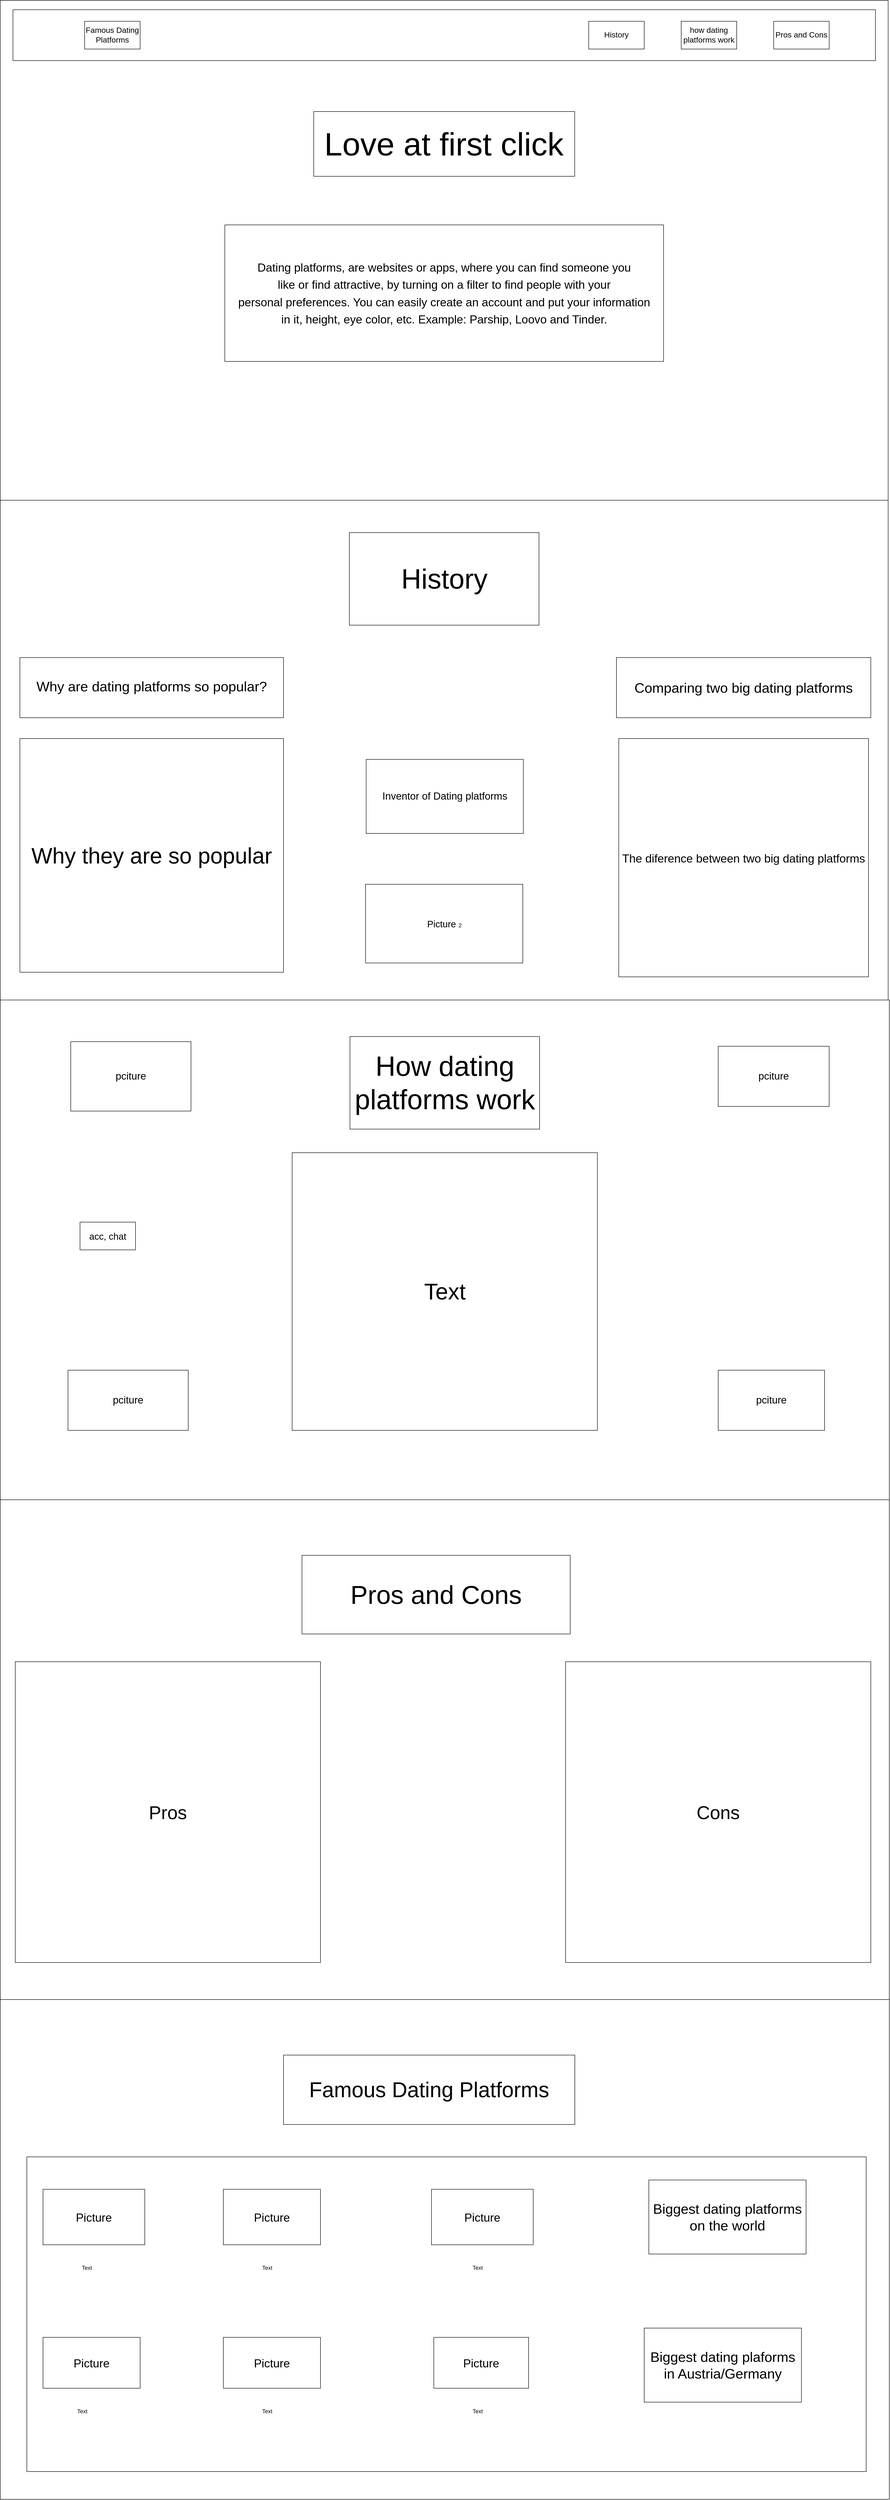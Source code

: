 <mxfile version="14.2.4" type="device"><diagram id="FolbPWWo92y3X-UasAD_" name="Page-1"><mxGraphModel dx="2844" dy="2757" grid="1" gridSize="10" guides="1" tooltips="1" connect="1" arrows="1" fold="1" page="1" pageScale="1" pageWidth="827" pageHeight="1169" math="0" shadow="0"><root><mxCell id="0"/><mxCell id="1" parent="0"/><mxCell id="np_mVwoDGEHjQ1ddz1Ub-10" value="" style="rounded=0;whiteSpace=wrap;html=1;" parent="1" vertex="1"><mxGeometry x="7.5" y="-1070" width="1920" height="1080" as="geometry"/></mxCell><mxCell id="np_mVwoDGEHjQ1ddz1Ub-13" value="&lt;font style=&quot;font-size: 70px&quot;&gt;Love at first click&lt;/font&gt;" style="rounded=0;whiteSpace=wrap;html=1;" parent="1" vertex="1"><mxGeometry x="685.32" y="-830" width="564.37" height="140" as="geometry"/></mxCell><mxCell id="np_mVwoDGEHjQ1ddz1Ub-15" value="" style="rounded=0;whiteSpace=wrap;html=1;" parent="1" vertex="1"><mxGeometry x="35" y="-1050" width="1865" height="110" as="geometry"/></mxCell><mxCell id="np_mVwoDGEHjQ1ddz1Ub-17" value="&lt;font style=&quot;font-size: 17px&quot;&gt;History&lt;/font&gt;" style="rounded=0;whiteSpace=wrap;html=1;" parent="1" vertex="1"><mxGeometry x="1280" y="-1025" width="120" height="60" as="geometry"/></mxCell><mxCell id="np_mVwoDGEHjQ1ddz1Ub-18" value="&lt;font style=&quot;font-size: 17px&quot;&gt;how dating platforms work&lt;/font&gt;" style="rounded=0;whiteSpace=wrap;html=1;" parent="1" vertex="1"><mxGeometry x="1480" y="-1025" width="120" height="60" as="geometry"/></mxCell><mxCell id="np_mVwoDGEHjQ1ddz1Ub-19" value="&lt;font style=&quot;font-size: 17px&quot;&gt;Pros and Cons&lt;/font&gt;" style="rounded=0;whiteSpace=wrap;html=1;" parent="1" vertex="1"><mxGeometry x="1680" y="-1025" width="120" height="60" as="geometry"/></mxCell><mxCell id="np_mVwoDGEHjQ1ddz1Ub-21" value="&lt;font style=&quot;font-size: 17px&quot;&gt;Famous Dating Platforms&lt;/font&gt;" style="rounded=0;whiteSpace=wrap;html=1;" parent="1" vertex="1"><mxGeometry x="190" y="-1025" width="120" height="60" as="geometry"/></mxCell><mxCell id="np_mVwoDGEHjQ1ddz1Ub-22" value="&lt;p class=&quot;MsoNormal&quot; style=&quot;line-height: 150% ; font-size: 25px&quot;&gt;&lt;span lang=&quot;EN-US&quot;&gt;Dating platforms, are websites or apps, where you can find someone you&lt;br&gt;like or find attractive, by turning on a filter to find people with your&lt;br&gt;personal preferences. You can easily create an account and put your information&lt;br&gt;in it, height, eye color, etc. Example: Parship, Loovo and Tinder.&lt;/span&gt;&lt;/p&gt;" style="rounded=0;whiteSpace=wrap;html=1;" parent="1" vertex="1"><mxGeometry x="493.13" y="-585" width="948.75" height="295" as="geometry"/></mxCell><mxCell id="np_mVwoDGEHjQ1ddz1Ub-24" value="" style="rounded=0;whiteSpace=wrap;html=1;" parent="1" vertex="1"><mxGeometry x="7.5" y="10" width="1920" height="1080" as="geometry"/></mxCell><mxCell id="np_mVwoDGEHjQ1ddz1Ub-27" value="&lt;font style=&quot;font-size: 60px&quot;&gt;History&lt;/font&gt;" style="rounded=0;whiteSpace=wrap;html=1;" parent="1" vertex="1"><mxGeometry x="762.5" y="80" width="410" height="200" as="geometry"/></mxCell><mxCell id="np_mVwoDGEHjQ1ddz1Ub-29" value="&lt;p class=&quot;MsoNormal&quot; align=&quot;center&quot; style=&quot;line-height: 150%&quot;&gt;&lt;span lang=&quot;EN-US&quot; style=&quot;line-height: 150%&quot;&gt;&lt;font style=&quot;font-size: 30px&quot;&gt;Why are dating platforms so popular?&lt;/font&gt;&lt;font color=&quot;#70ad47&quot; style=&quot;font-weight: bold&quot;&gt;&lt;span style=&quot;font-size: 16pt ; font-size: 16pt&quot;&gt;&lt;/span&gt;&lt;/font&gt;&lt;/span&gt;&lt;/p&gt;" style="rounded=0;whiteSpace=wrap;html=1;" parent="1" vertex="1"><mxGeometry x="50" y="350" width="570" height="130" as="geometry"/></mxCell><mxCell id="np_mVwoDGEHjQ1ddz1Ub-31" value="&lt;font style=&quot;font-size: 48px&quot;&gt;Why they are so popular&lt;/font&gt;" style="rounded=0;whiteSpace=wrap;html=1;" parent="1" vertex="1"><mxGeometry x="50" y="525" width="570" height="505" as="geometry"/></mxCell><mxCell id="np_mVwoDGEHjQ1ddz1Ub-32" value="&lt;font style=&quot;font-size: 30px&quot;&gt;Comparing two big dating platforms&lt;/font&gt;" style="rounded=0;whiteSpace=wrap;html=1;" parent="1" vertex="1"><mxGeometry x="1340" y="350" width="550" height="130" as="geometry"/></mxCell><mxCell id="np_mVwoDGEHjQ1ddz1Ub-33" value="&lt;font style=&quot;font-size: 25px&quot;&gt;The diference between two big dating platforms&lt;/font&gt;" style="rounded=0;whiteSpace=wrap;html=1;" parent="1" vertex="1"><mxGeometry x="1345" y="525" width="540" height="515" as="geometry"/></mxCell><mxCell id="np_mVwoDGEHjQ1ddz1Ub-35" value="&lt;font style=&quot;font-size: 20px&quot;&gt;Picture &lt;/font&gt;2" style="rounded=0;whiteSpace=wrap;html=1;" parent="1" vertex="1"><mxGeometry x="797.5" y="840" width="340" height="170" as="geometry"/></mxCell><mxCell id="np_mVwoDGEHjQ1ddz1Ub-36" value="&lt;font style=&quot;font-size: 22px&quot;&gt;Inventor of Dating platforms&lt;/font&gt;" style="rounded=0;whiteSpace=wrap;html=1;" parent="1" vertex="1"><mxGeometry x="798.75" y="570" width="340" height="160" as="geometry"/></mxCell><mxCell id="np_mVwoDGEHjQ1ddz1Ub-37" value="&#10;&#10;&lt;span style=&quot;color: rgb(0, 0, 0); font-family: helvetica; font-size: 22px; font-style: normal; font-weight: 400; letter-spacing: normal; text-align: center; text-indent: 0px; text-transform: none; word-spacing: 0px; background-color: rgb(248, 249, 250); display: inline; float: none;&quot;&gt;pciture&lt;/span&gt;&#10;&#10;" style="rounded=0;whiteSpace=wrap;html=1;" parent="1" vertex="1"><mxGeometry x="7.5" y="1090" width="1922.5" height="1080" as="geometry"/></mxCell><mxCell id="np_mVwoDGEHjQ1ddz1Ub-39" value="&lt;span style=&quot;font-size: 60px&quot;&gt;How dating platforms work&lt;/span&gt;" style="rounded=0;whiteSpace=wrap;html=1;" parent="1" vertex="1"><mxGeometry x="763.75" y="1169" width="410" height="200" as="geometry"/></mxCell><mxCell id="np_mVwoDGEHjQ1ddz1Ub-40" value="&lt;font style=&quot;font-size: 49px&quot;&gt;Text&lt;/font&gt;" style="rounded=0;whiteSpace=wrap;html=1;" parent="1" vertex="1"><mxGeometry x="638.75" y="1420" width="660" height="600" as="geometry"/></mxCell><mxCell id="np_mVwoDGEHjQ1ddz1Ub-41" value="&lt;font style=&quot;font-size: 22px&quot;&gt;pciture&lt;/font&gt;" style="rounded=0;whiteSpace=wrap;html=1;" parent="1" vertex="1"><mxGeometry x="160" y="1180" width="260" height="150" as="geometry"/></mxCell><mxCell id="np_mVwoDGEHjQ1ddz1Ub-42" value="&lt;font style=&quot;font-size: 22px&quot;&gt;pciture&lt;/font&gt;" style="rounded=0;whiteSpace=wrap;html=1;" parent="1" vertex="1"><mxGeometry x="154" y="1890" width="260" height="130" as="geometry"/></mxCell><mxCell id="np_mVwoDGEHjQ1ddz1Ub-43" value="&lt;font style=&quot;font-size: 22px&quot;&gt;pciture&lt;/font&gt;" style="rounded=0;whiteSpace=wrap;html=1;" parent="1" vertex="1"><mxGeometry x="1560" y="1890" width="230" height="130" as="geometry"/></mxCell><mxCell id="np_mVwoDGEHjQ1ddz1Ub-44" value="&lt;font style=&quot;font-size: 22px&quot;&gt;pciture&lt;/font&gt;" style="rounded=0;whiteSpace=wrap;html=1;" parent="1" vertex="1"><mxGeometry x="1560" y="1190" width="240" height="130" as="geometry"/></mxCell><mxCell id="TaSkH2KLkYX7by1XhoNM-1" value="" style="rounded=0;whiteSpace=wrap;html=1;" parent="1" vertex="1"><mxGeometry x="7.5" y="2170" width="1922.5" height="1080" as="geometry"/></mxCell><mxCell id="TaSkH2KLkYX7by1XhoNM-2" value="&lt;font style=&quot;font-size: 56px&quot;&gt;Pros and Cons&lt;/font&gt;" style="rounded=0;whiteSpace=wrap;html=1;" parent="1" vertex="1"><mxGeometry x="660" y="2290" width="580" height="170" as="geometry"/></mxCell><mxCell id="TaSkH2KLkYX7by1XhoNM-4" value="&lt;font style=&quot;font-size: 40px&quot;&gt;Pros&lt;/font&gt;" style="rounded=0;whiteSpace=wrap;html=1;" parent="1" vertex="1"><mxGeometry x="40" y="2520" width="660" height="650" as="geometry"/></mxCell><mxCell id="TaSkH2KLkYX7by1XhoNM-5" value="&lt;font style=&quot;font-size: 40px&quot;&gt;Cons&lt;/font&gt;" style="rounded=0;whiteSpace=wrap;html=1;" parent="1" vertex="1"><mxGeometry x="1230" y="2520" width="660" height="650" as="geometry"/></mxCell><mxCell id="TaSkH2KLkYX7by1XhoNM-6" value="" style="rounded=0;whiteSpace=wrap;html=1;" parent="1" vertex="1"><mxGeometry x="7.5" y="3250" width="1922.5" height="1080" as="geometry"/></mxCell><mxCell id="TaSkH2KLkYX7by1XhoNM-7" value="&lt;font style=&quot;font-size: 46px&quot;&gt;Famous Dating Platforms&lt;/font&gt;" style="rounded=0;whiteSpace=wrap;html=1;" parent="1" vertex="1"><mxGeometry x="620" y="3370" width="630" height="150" as="geometry"/></mxCell><mxCell id="TaSkH2KLkYX7by1XhoNM-8" value="" style="rounded=0;whiteSpace=wrap;html=1;" parent="1" vertex="1"><mxGeometry x="65" y="3590" width="1815" height="680" as="geometry"/></mxCell><mxCell id="TaSkH2KLkYX7by1XhoNM-9" value="&lt;font style=&quot;font-size: 25px&quot;&gt;Picture&lt;/font&gt;" style="rounded=0;whiteSpace=wrap;html=1;" parent="1" vertex="1"><mxGeometry x="100" y="3660" width="220" height="120" as="geometry"/></mxCell><mxCell id="TaSkH2KLkYX7by1XhoNM-10" value="Text" style="text;html=1;strokeColor=none;fillColor=none;align=center;verticalAlign=middle;whiteSpace=wrap;rounded=0;" parent="1" vertex="1"><mxGeometry x="1015" y="4120" width="50" height="40" as="geometry"/></mxCell><mxCell id="TaSkH2KLkYX7by1XhoNM-32" value="&lt;span style=&quot;font-size: 25px&quot;&gt;Picture&lt;/span&gt;" style="rounded=0;whiteSpace=wrap;html=1;" parent="1" vertex="1"><mxGeometry x="100" y="3980" width="210" height="110" as="geometry"/></mxCell><mxCell id="TaSkH2KLkYX7by1XhoNM-33" value="&lt;span style=&quot;font-size: 25px&quot;&gt;Picture&lt;/span&gt;" style="rounded=0;whiteSpace=wrap;html=1;" parent="1" vertex="1"><mxGeometry x="490" y="3980" width="210" height="110" as="geometry"/></mxCell><mxCell id="TaSkH2KLkYX7by1XhoNM-34" value="&lt;span style=&quot;font-size: 25px&quot;&gt;Picture&lt;/span&gt;" style="rounded=0;whiteSpace=wrap;html=1;" parent="1" vertex="1"><mxGeometry x="945" y="3980" width="205" height="110" as="geometry"/></mxCell><mxCell id="TaSkH2KLkYX7by1XhoNM-39" value="&#10;&#10;&lt;span style=&quot;color: rgb(0, 0, 0); font-family: helvetica; font-size: 25px; font-style: normal; font-weight: 400; letter-spacing: normal; text-align: center; text-indent: 0px; text-transform: none; word-spacing: 0px; background-color: rgb(248, 249, 250); display: inline; float: none;&quot;&gt;Picture&lt;/span&gt;&#10;&#10;" style="rounded=0;whiteSpace=wrap;html=1;" parent="1" vertex="1"><mxGeometry x="940" y="3660" width="220" height="120" as="geometry"/></mxCell><mxCell id="TaSkH2KLkYX7by1XhoNM-40" value="&lt;span style=&quot;font-size: 25px&quot;&gt;Picture&lt;/span&gt;" style="rounded=0;whiteSpace=wrap;html=1;" parent="1" vertex="1"><mxGeometry x="490" y="3660" width="210" height="120" as="geometry"/></mxCell><mxCell id="TaSkH2KLkYX7by1XhoNM-54" value="Text" style="text;html=1;strokeColor=none;fillColor=none;align=center;verticalAlign=middle;whiteSpace=wrap;rounded=0;" parent="1" vertex="1"><mxGeometry x="560" y="4120" width="50" height="40" as="geometry"/></mxCell><mxCell id="TaSkH2KLkYX7by1XhoNM-55" value="Text" style="text;html=1;strokeColor=none;fillColor=none;align=center;verticalAlign=middle;whiteSpace=wrap;rounded=0;" parent="1" vertex="1"><mxGeometry x="160" y="4120" width="50" height="40" as="geometry"/></mxCell><mxCell id="TaSkH2KLkYX7by1XhoNM-56" value="Text" style="text;html=1;strokeColor=none;fillColor=none;align=center;verticalAlign=middle;whiteSpace=wrap;rounded=0;" parent="1" vertex="1"><mxGeometry x="1015" y="3810" width="50" height="40" as="geometry"/></mxCell><mxCell id="TaSkH2KLkYX7by1XhoNM-57" value="Text" style="text;html=1;strokeColor=none;fillColor=none;align=center;verticalAlign=middle;whiteSpace=wrap;rounded=0;" parent="1" vertex="1"><mxGeometry x="560" y="3810" width="50" height="40" as="geometry"/></mxCell><mxCell id="TaSkH2KLkYX7by1XhoNM-58" value="&lt;font style=&quot;font-size: 30px&quot;&gt;Biggest dating platforms on the world&lt;/font&gt;" style="rounded=0;whiteSpace=wrap;html=1;" parent="1" vertex="1"><mxGeometry x="1410" y="3640" width="340" height="160" as="geometry"/></mxCell><mxCell id="TaSkH2KLkYX7by1XhoNM-60" value="Text" style="text;html=1;strokeColor=none;fillColor=none;align=center;verticalAlign=middle;whiteSpace=wrap;rounded=0;" parent="1" vertex="1"><mxGeometry x="170" y="3810" width="50" height="40" as="geometry"/></mxCell><mxCell id="TaSkH2KLkYX7by1XhoNM-62" value="&lt;span style=&quot;font-size: 30px&quot;&gt;Biggest dating plaforms in Austria/Germany&lt;/span&gt;" style="rounded=0;whiteSpace=wrap;html=1;" parent="1" vertex="1"><mxGeometry x="1400" y="3960" width="340" height="160" as="geometry"/></mxCell><mxCell id="7kYMfvoob1k91izfkWXP-1" value="&lt;font style=&quot;font-size: 20px&quot;&gt;acc, chat&lt;/font&gt;" style="rounded=0;whiteSpace=wrap;html=1;" vertex="1" parent="1"><mxGeometry x="180" y="1570" width="120" height="60" as="geometry"/></mxCell></root></mxGraphModel></diagram></mxfile>